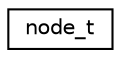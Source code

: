 digraph G
{
  edge [fontname="Helvetica",fontsize="10",labelfontname="Helvetica",labelfontsize="10"];
  node [fontname="Helvetica",fontsize="10",shape=record];
  rankdir="LR";
  Node1 [label="node_t",height=0.2,width=0.4,color="black", fillcolor="white", style="filled",URL="$structnode__t.html"];
}
